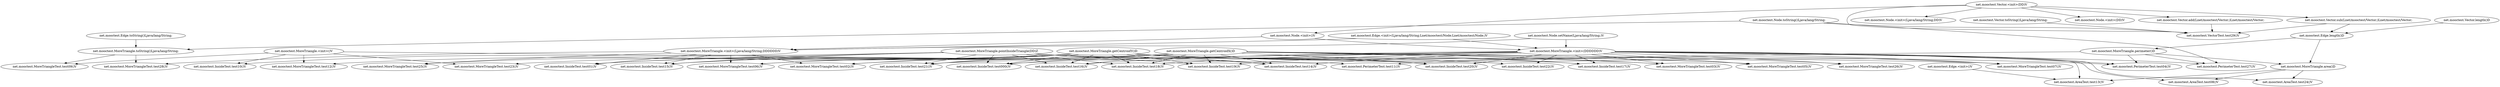 digraph cmd_method{
"net.mooctest.MoreTriangle.toString()Ljava/lang/String;" -> "net.mooctest.MoreTriangleTest.test28()V";
"net.mooctest.MoreTriangle.toString()Ljava/lang/String;" -> "net.mooctest.MoreTriangleTest.test09()V";
"net.mooctest.MoreTriangle.getCentroidX()D" -> "net.mooctest.MoreTriangleTest.test23()V";
"net.mooctest.MoreTriangle.getCentroidX()D" -> "net.mooctest.InsideTest.test01()V";
"net.mooctest.MoreTriangle.getCentroidX()D" -> "net.mooctest.InsideTest.test20()V";
"net.mooctest.MoreTriangle.getCentroidX()D" -> "net.mooctest.InsideTest.test21()V";
"net.mooctest.MoreTriangle.getCentroidX()D" -> "net.mooctest.MoreTriangleTest.test03()V";
"net.mooctest.MoreTriangle.getCentroidX()D" -> "net.mooctest.MoreTriangleTest.test26()V";
"net.mooctest.MoreTriangle.getCentroidX()D" -> "net.mooctest.MoreTriangleTest.test02()V";
"net.mooctest.MoreTriangle.getCentroidX()D" -> "net.mooctest.MoreTriangleTest.test07()V";
"net.mooctest.MoreTriangle.getCentroidX()D" -> "net.mooctest.MoreTriangleTest.test05()V";
"net.mooctest.MoreTriangle.getCentroidX()D" -> "net.mooctest.MoreTriangleTest.test06()V";
"net.mooctest.MoreTriangle.getCentroidX()D" -> "net.mooctest.InsideTest.test17()V";
"net.mooctest.MoreTriangle.getCentroidX()D" -> "net.mooctest.InsideTest.test000()V";
"net.mooctest.MoreTriangle.getCentroidX()D" -> "net.mooctest.InsideTest.test16()V";
"net.mooctest.MoreTriangle.getCentroidX()D" -> "net.mooctest.InsideTest.test18()V";
"net.mooctest.MoreTriangle.getCentroidX()D" -> "net.mooctest.InsideTest.test19()V";
"net.mooctest.MoreTriangle.getCentroidX()D" -> "net.mooctest.InsideTest.test14()V";
"net.mooctest.MoreTriangle.getCentroidX()D" -> "net.mooctest.InsideTest.test15()V";
"net.mooctest.Edge.<init>(Ljava/lang/String;Lnet/mooctest/Node;Lnet/mooctest/Node;)V" -> "net.mooctest.MoreTriangle.<init>(DDDDDD)V";
"net.mooctest.Edge.<init>(Ljava/lang/String;Lnet/mooctest/Node;Lnet/mooctest/Node;)V" -> "net.mooctest.MoreTriangle.<init>(Ljava/lang/String;DDDDDD)V";
"net.mooctest.MoreTriangle.area()D" -> "net.mooctest.AreaTest.test13()V";
"net.mooctest.MoreTriangle.area()D" -> "net.mooctest.AreaTest.test08()V";
"net.mooctest.MoreTriangle.area()D" -> "net.mooctest.AreaTest.test24()V";
"net.mooctest.MoreTriangle.<init>()V" -> "net.mooctest.MoreTriangleTest.test09()V";
"net.mooctest.MoreTriangle.<init>()V" -> "net.mooctest.MoreTriangleTest.test23()V";
"net.mooctest.MoreTriangle.<init>()V" -> "net.mooctest.MoreTriangleTest.test12()V";
"net.mooctest.MoreTriangle.<init>()V" -> "net.mooctest.InsideTest.test10()V";
"net.mooctest.MoreTriangle.<init>()V" -> "net.mooctest.PerimeterTest.test11()V";
"net.mooctest.Edge.toString()Ljava/lang/String;" -> "net.mooctest.MoreTriangle.toString()Ljava/lang/String;";
"net.mooctest.Node.setName(Ljava/lang/String;)V" -> "net.mooctest.MoreTriangle.<init>(DDDDDD)V";
"net.mooctest.Node.setName(Ljava/lang/String;)V" -> "net.mooctest.MoreTriangle.<init>(Ljava/lang/String;DDDDDD)V";
"net.mooctest.Vector.length()D" -> "net.mooctest.Edge.length()D";
"net.mooctest.Node.toString()Ljava/lang/String;" -> "net.mooctest.MoreTriangle.toString()Ljava/lang/String;";
"net.mooctest.Node.toString()Ljava/lang/String;" -> "net.mooctest.VectorTest.test29()V";
"net.mooctest.Node.toString()Ljava/lang/String;" -> "net.mooctest.PerimeterTest.test27()V";
"net.mooctest.Vector.sub(Lnet/mooctest/Vector;)Lnet/mooctest/Vector;" -> "net.mooctest.VectorTest.test29()V";
"net.mooctest.Vector.sub(Lnet/mooctest/Vector;)Lnet/mooctest/Vector;" -> "net.mooctest.Edge.length()D";
"net.mooctest.Vector.toString()Ljava/lang/String;" -> "net.mooctest.VectorTest.test29()V";
"net.mooctest.MoreTriangle.<init>(DDDDDD)V" -> "net.mooctest.AreaTest.test08()V";
"net.mooctest.MoreTriangle.<init>(DDDDDD)V" -> "net.mooctest.AreaTest.test24()V";
"net.mooctest.MoreTriangle.<init>(DDDDDD)V" -> "net.mooctest.InsideTest.test22()V";
"net.mooctest.MoreTriangle.<init>(DDDDDD)V" -> "net.mooctest.InsideTest.test20()V";
"net.mooctest.MoreTriangle.<init>(DDDDDD)V" -> "net.mooctest.InsideTest.test21()V";
"net.mooctest.MoreTriangle.<init>(DDDDDD)V" -> "net.mooctest.MoreTriangleTest.test03()V";
"net.mooctest.MoreTriangle.<init>(DDDDDD)V" -> "net.mooctest.MoreTriangleTest.test26()V";
"net.mooctest.MoreTriangle.<init>(DDDDDD)V" -> "net.mooctest.AreaTest.test13()V";
"net.mooctest.MoreTriangle.<init>(DDDDDD)V" -> "net.mooctest.MoreTriangleTest.test07()V";
"net.mooctest.MoreTriangle.<init>(DDDDDD)V" -> "net.mooctest.MoreTriangleTest.test05()V";
"net.mooctest.MoreTriangle.<init>(DDDDDD)V" -> "net.mooctest.InsideTest.test17()V";
"net.mooctest.MoreTriangle.<init>(DDDDDD)V" -> "net.mooctest.PerimeterTest.test04()V";
"net.mooctest.MoreTriangle.<init>(DDDDDD)V" -> "net.mooctest.InsideTest.test000()V";
"net.mooctest.MoreTriangle.<init>(DDDDDD)V" -> "net.mooctest.InsideTest.test16()V";
"net.mooctest.MoreTriangle.<init>(DDDDDD)V" -> "net.mooctest.InsideTest.test18()V";
"net.mooctest.MoreTriangle.<init>(DDDDDD)V" -> "net.mooctest.PerimeterTest.test27()V";
"net.mooctest.MoreTriangle.<init>(DDDDDD)V" -> "net.mooctest.InsideTest.test19()V";
"net.mooctest.MoreTriangle.<init>(DDDDDD)V" -> "net.mooctest.InsideTest.test14()V";
"net.mooctest.MoreTriangle.perimeter()D" -> "net.mooctest.PerimeterTest.test04()V";
"net.mooctest.MoreTriangle.perimeter()D" -> "net.mooctest.PerimeterTest.test27()V";
"net.mooctest.MoreTriangle.perimeter()D" -> "net.mooctest.MoreTriangle.area()D";
"net.mooctest.MoreTriangle.perimeter()D" -> "net.mooctest.PerimeterTest.test11()V";
"net.mooctest.Node.<init>()V" -> "net.mooctest.MoreTriangle.<init>(DDDDDD)V";
"net.mooctest.Node.<init>()V" -> "net.mooctest.MoreTriangle.<init>(Ljava/lang/String;DDDDDD)V";
"net.mooctest.Vector.add(Lnet/mooctest/Vector;)Lnet/mooctest/Vector;" -> "net.mooctest.VectorTest.test29()V";
"net.mooctest.MoreTriangle.<init>(Ljava/lang/String;DDDDDD)V" -> "net.mooctest.MoreTriangleTest.test28()V";
"net.mooctest.MoreTriangle.<init>(Ljava/lang/String;DDDDDD)V" -> "net.mooctest.MoreTriangleTest.test02()V";
"net.mooctest.MoreTriangle.<init>(Ljava/lang/String;DDDDDD)V" -> "net.mooctest.MoreTriangleTest.test06()V";
"net.mooctest.MoreTriangle.<init>(Ljava/lang/String;DDDDDD)V" -> "net.mooctest.MoreTriangleTest.test25()V";
"net.mooctest.MoreTriangle.<init>(Ljava/lang/String;DDDDDD)V" -> "net.mooctest.InsideTest.test15()V";
"net.mooctest.MoreTriangle.<init>(Ljava/lang/String;DDDDDD)V" -> "net.mooctest.InsideTest.test01()V";
"net.mooctest.Vector.<init>(DD)V" -> "net.mooctest.Vector.add(Lnet/mooctest/Vector;)Lnet/mooctest/Vector;";
"net.mooctest.Vector.<init>(DD)V" -> "net.mooctest.VectorTest.test29()V";
"net.mooctest.Vector.<init>(DD)V" -> "net.mooctest.Node.<init>()V";
"net.mooctest.Vector.<init>(DD)V" -> "net.mooctest.Vector.sub(Lnet/mooctest/Vector;)Lnet/mooctest/Vector;";
"net.mooctest.Vector.<init>(DD)V" -> "net.mooctest.Node.<init>(Ljava/lang/String;DD)V";
"net.mooctest.Vector.<init>(DD)V" -> "net.mooctest.Node.<init>(DD)V";
"net.mooctest.MoreTriangle.getCentroidY()D" -> "net.mooctest.MoreTriangleTest.test12()V";
"net.mooctest.MoreTriangle.getCentroidY()D" -> "net.mooctest.MoreTriangleTest.test25()V";
"net.mooctest.MoreTriangle.getCentroidY()D" -> "net.mooctest.InsideTest.test01()V";
"net.mooctest.MoreTriangle.getCentroidY()D" -> "net.mooctest.InsideTest.test20()V";
"net.mooctest.MoreTriangle.getCentroidY()D" -> "net.mooctest.InsideTest.test21()V";
"net.mooctest.MoreTriangle.getCentroidY()D" -> "net.mooctest.MoreTriangleTest.test03()V";
"net.mooctest.MoreTriangle.getCentroidY()D" -> "net.mooctest.MoreTriangleTest.test02()V";
"net.mooctest.MoreTriangle.getCentroidY()D" -> "net.mooctest.MoreTriangleTest.test07()V";
"net.mooctest.MoreTriangle.getCentroidY()D" -> "net.mooctest.MoreTriangleTest.test05()V";
"net.mooctest.MoreTriangle.getCentroidY()D" -> "net.mooctest.MoreTriangleTest.test06()V";
"net.mooctest.MoreTriangle.getCentroidY()D" -> "net.mooctest.PerimeterTest.test04()V";
"net.mooctest.MoreTriangle.getCentroidY()D" -> "net.mooctest.InsideTest.test000()V";
"net.mooctest.MoreTriangle.getCentroidY()D" -> "net.mooctest.InsideTest.test16()V";
"net.mooctest.MoreTriangle.getCentroidY()D" -> "net.mooctest.InsideTest.test18()V";
"net.mooctest.MoreTriangle.getCentroidY()D" -> "net.mooctest.InsideTest.test19()V";
"net.mooctest.MoreTriangle.getCentroidY()D" -> "net.mooctest.InsideTest.test14()V";
"net.mooctest.MoreTriangle.getCentroidY()D" -> "net.mooctest.InsideTest.test15()V";
"net.mooctest.Edge.length()D" -> "net.mooctest.MoreTriangle.perimeter()D";
"net.mooctest.Edge.length()D" -> "net.mooctest.MoreTriangle.area()D";
"net.mooctest.MoreTriangle.pointInsideTriangle(DD)Z" -> "net.mooctest.InsideTest.test17()V";
"net.mooctest.MoreTriangle.pointInsideTriangle(DD)Z" -> "net.mooctest.InsideTest.test000()V";
"net.mooctest.MoreTriangle.pointInsideTriangle(DD)Z" -> "net.mooctest.InsideTest.test16()V";
"net.mooctest.MoreTriangle.pointInsideTriangle(DD)Z" -> "net.mooctest.InsideTest.test18()V";
"net.mooctest.MoreTriangle.pointInsideTriangle(DD)Z" -> "net.mooctest.InsideTest.test19()V";
"net.mooctest.MoreTriangle.pointInsideTriangle(DD)Z" -> "net.mooctest.InsideTest.test14()V";
"net.mooctest.MoreTriangle.pointInsideTriangle(DD)Z" -> "net.mooctest.InsideTest.test15()V";
"net.mooctest.MoreTriangle.pointInsideTriangle(DD)Z" -> "net.mooctest.InsideTest.test01()V";
"net.mooctest.MoreTriangle.pointInsideTriangle(DD)Z" -> "net.mooctest.InsideTest.test22()V";
"net.mooctest.MoreTriangle.pointInsideTriangle(DD)Z" -> "net.mooctest.InsideTest.test10()V";
"net.mooctest.MoreTriangle.pointInsideTriangle(DD)Z" -> "net.mooctest.InsideTest.test20()V";
"net.mooctest.MoreTriangle.pointInsideTriangle(DD)Z" -> "net.mooctest.InsideTest.test21()V";
"net.mooctest.Edge.<init>()V" -> "net.mooctest.AreaTest.test13()V";
}